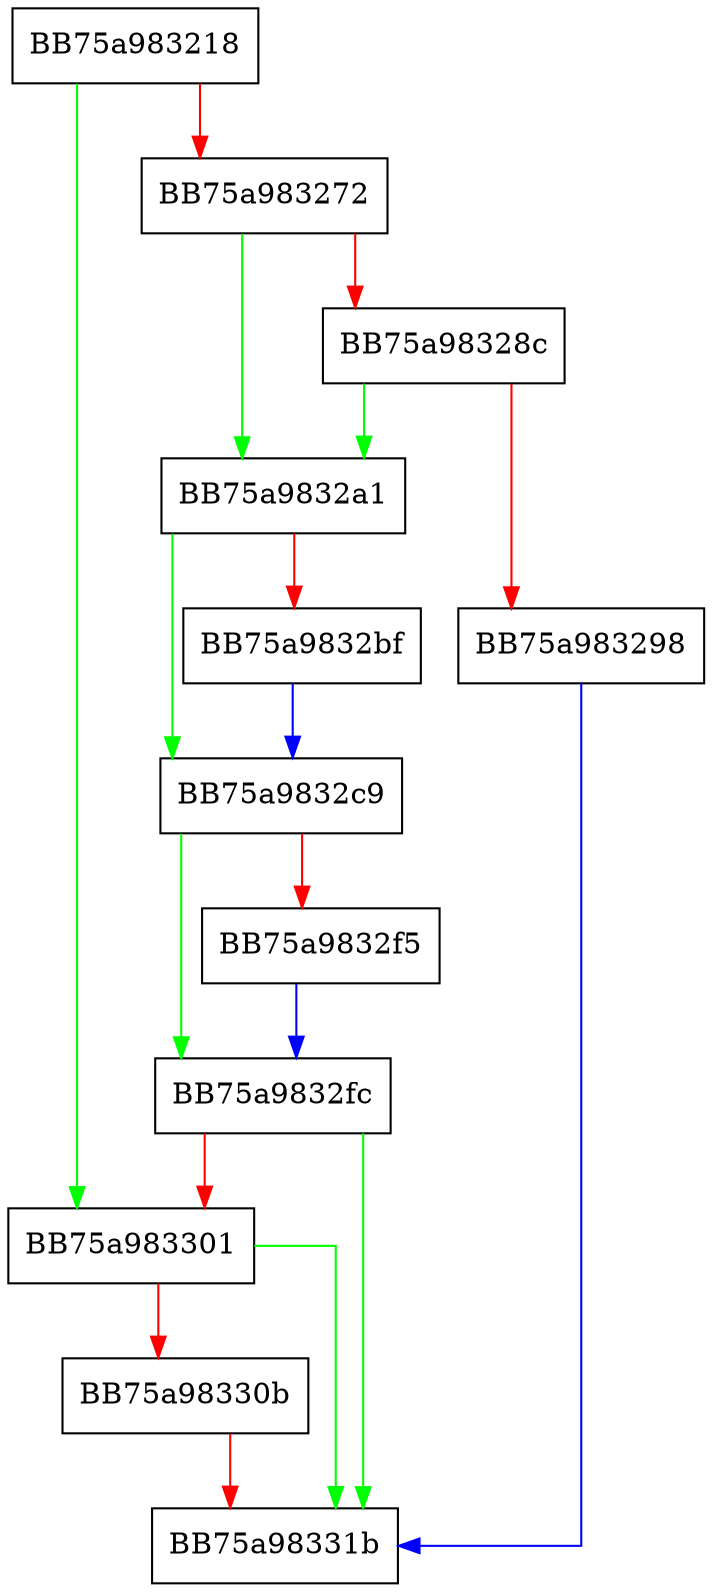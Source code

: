digraph allocate {
  node [shape="box"];
  graph [splines=ortho];
  BB75a983218 -> BB75a983301 [color="green"];
  BB75a983218 -> BB75a983272 [color="red"];
  BB75a983272 -> BB75a9832a1 [color="green"];
  BB75a983272 -> BB75a98328c [color="red"];
  BB75a98328c -> BB75a9832a1 [color="green"];
  BB75a98328c -> BB75a983298 [color="red"];
  BB75a983298 -> BB75a98331b [color="blue"];
  BB75a9832a1 -> BB75a9832c9 [color="green"];
  BB75a9832a1 -> BB75a9832bf [color="red"];
  BB75a9832bf -> BB75a9832c9 [color="blue"];
  BB75a9832c9 -> BB75a9832fc [color="green"];
  BB75a9832c9 -> BB75a9832f5 [color="red"];
  BB75a9832f5 -> BB75a9832fc [color="blue"];
  BB75a9832fc -> BB75a98331b [color="green"];
  BB75a9832fc -> BB75a983301 [color="red"];
  BB75a983301 -> BB75a98331b [color="green"];
  BB75a983301 -> BB75a98330b [color="red"];
  BB75a98330b -> BB75a98331b [color="red"];
}